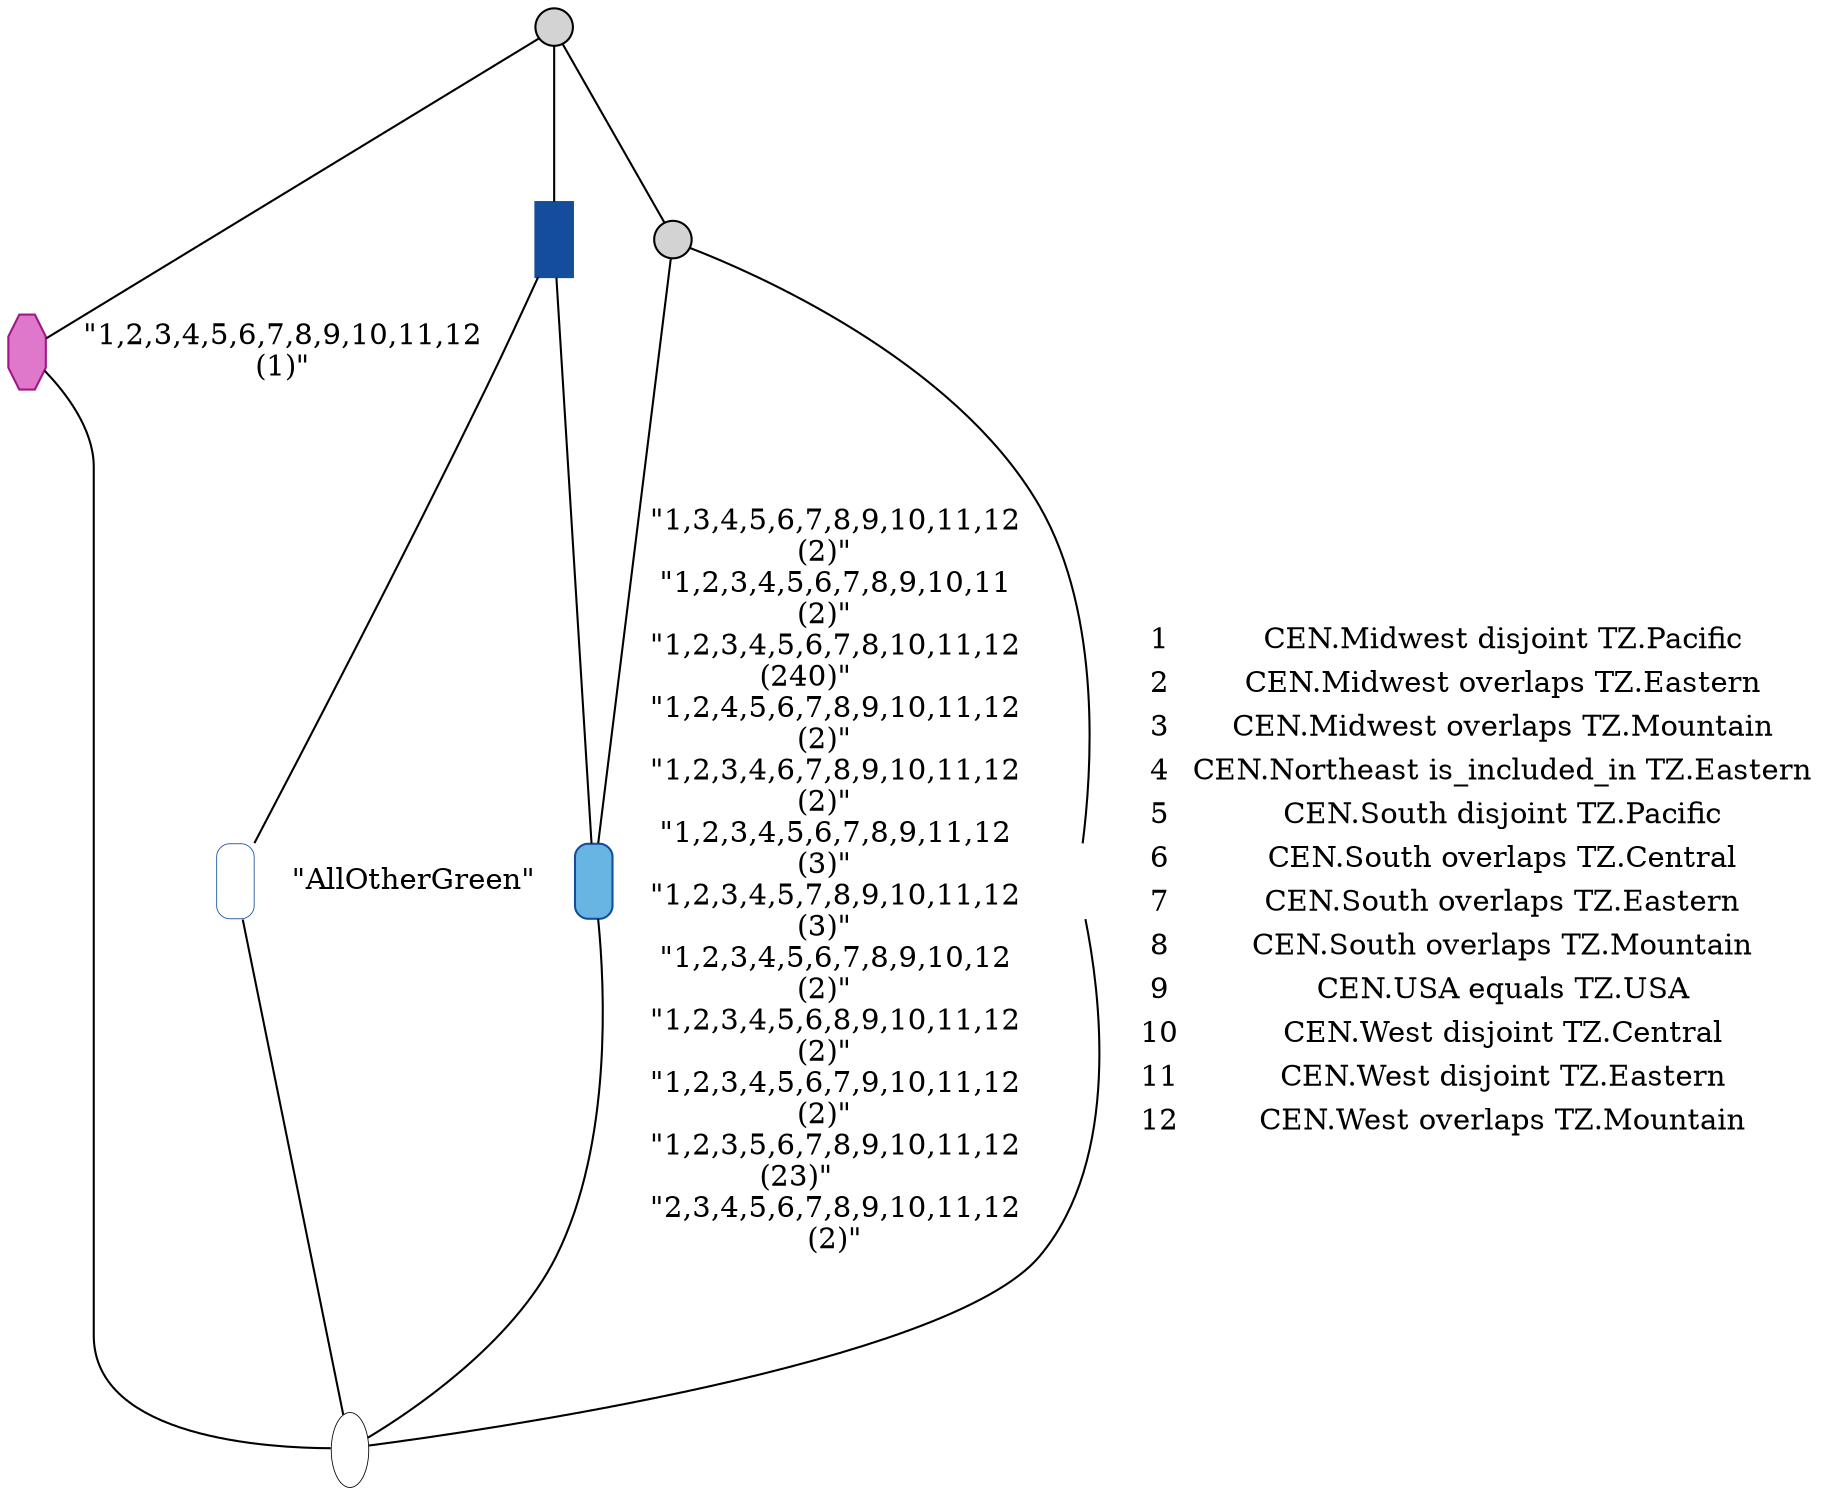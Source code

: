 // <Lattice object of 4 atoms 8 concepts 3 coatoms at 0x10bf72f60>
digraph Lattice {
	node [label="" shape=circle style=filled width=.25]
	edge [dir=none labeldistance=1.5 minlen=2]
	c0 [color="" fillcolor="" fontname=Helvetica fontsize=12 penwidth=0.4 shape="" style=""]
	c1 [color="#134d9c" fontname=Helvetica penwidth=0.4 shape=box style=rounded]
	c1 -> c1 [label="\"AllOtherGreen\"" color=transparent labelangle=270]
	c1 -> c0
	c2 [color="#9f1684" fillcolor="#df77cb" fontname=Helvetica shape=octagon style=filled]
	c2 -> c2 [label="\"1,2,3,4,5,6,7,8,9,10,11,12\n(1)\"" color=transparent labelangle=270]
	c2 -> c0
	c3 [color=black fillcolor=white fontname=Helvetica fontsize=12 shape=plaintext style="rounded,filled"]
	c3 -> c3 [label=< 
 <TABLE BORDER="0" CELLBORDER="1" CELLSPACING="0" CELLPADDING="2"> 
<TR> 
 <TD>1</TD> 
 <TD>CEN.Midwest disjoint TZ.Pacific</TD> 
 </TR> 
<TR> 
 <TD>2</TD> 
 <TD>CEN.Midwest overlaps TZ.Eastern</TD> 
 </TR> 
<TR> 
 <TD>3</TD> 
 <TD>CEN.Midwest overlaps TZ.Mountain</TD> 
 </TR> 
<TR> 
 <TD>4</TD> 
 <TD>CEN.Northeast is_included_in TZ.Eastern</TD> 
 </TR> 
<TR> 
 <TD>5</TD> 
 <TD>CEN.South disjoint TZ.Pacific</TD> 
 </TR> 
<TR> 
 <TD>6</TD> 
 <TD>CEN.South overlaps TZ.Central</TD> 
 </TR> 
<TR> 
 <TD>7</TD> 
 <TD>CEN.South overlaps TZ.Eastern</TD> 
 </TR> 
<TR> 
 <TD>8</TD> 
 <TD>CEN.South overlaps TZ.Mountain</TD> 
 </TR> 
<TR> 
 <TD>9</TD> 
 <TD>CEN.USA equals TZ.USA</TD> 
 </TR> 
<TR> 
 <TD>10</TD> 
 <TD>CEN.West disjoint TZ.Central</TD> 
 </TR> 
<TR> 
 <TD>11</TD> 
 <TD>CEN.West disjoint TZ.Eastern</TD> 
 </TR> 
<TR> 
 <TD>12</TD> 
 <TD>CEN.West overlaps TZ.Mountain</TD> 
 </TR> 
</TABLE> 
 > color=transparent labelangle=270]
	c3 -> c0
	c4 [color="#134d9c" fillcolor="#68b5e3" fontname=Helvetica shape=box style="rounded,filled"]
	c4 -> c4 [label="\"1,3,4,5,6,7,8,9,10,11,12\n(2)\"	
\"1,2,3,4,5,6,7,8,9,10,11\n(2)\"	
\"1,2,3,4,5,6,7,8,10,11,12\n(240)\"	
\"1,2,4,5,6,7,8,9,10,11,12\n(2)\"	
\"1,2,3,4,6,7,8,9,10,11,12\n(2)\"	
\"1,2,3,4,5,6,7,8,9,11,12\n(3)\"	
\"1,2,3,4,5,7,8,9,10,11,12\n(3)\"	
\"1,2,3,4,5,6,7,8,9,10,12\n(2)\"	
\"1,2,3,4,5,6,8,9,10,11,12\n(2)\"	
\"1,2,3,4,5,6,7,9,10,11,12\n(2)\"	
\"1,2,3,5,6,7,8,9,10,11,12\n(23)\"	
\"2,3,4,5,6,7,8,9,10,11,12\n(2)\"" color=transparent labelangle=270]
	c4 -> c0
	c5 [color="#134d9c" fontname=Helvetica shape=box]
	c5 -> c1
	c5 -> c4
	c6 [fontname=Helvetica style="rounded,filled"]
	c6 -> c3
	c6 -> c4
	c7 [fontname=Helvetica]
	c7 -> c2
	c7 -> c5
	c7 -> c6
}
